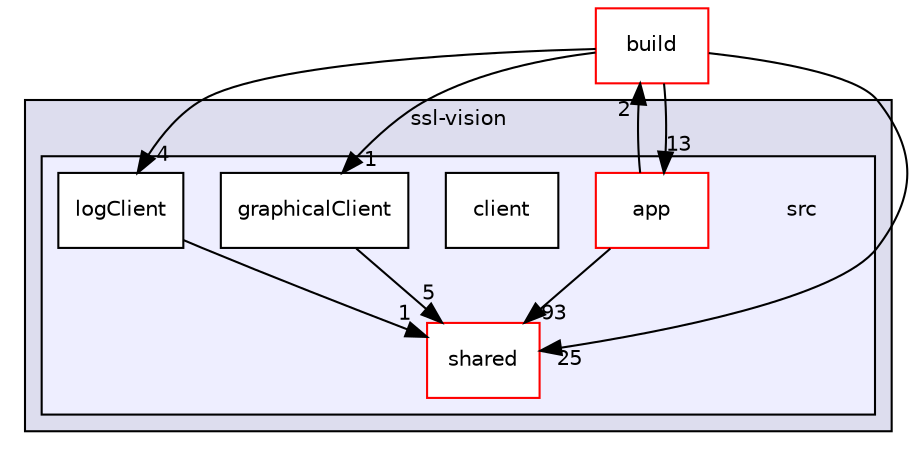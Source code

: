 digraph "ssl-vision/src" {
  compound=true
  node [ fontsize="10", fontname="Helvetica"];
  edge [ labelfontsize="10", labelfontname="Helvetica"];
  subgraph clusterdir_8a37fb72858324e0476265f1c6db5619 {
    graph [ bgcolor="#ddddee", pencolor="black", label="ssl-vision" fontname="Helvetica", fontsize="10", URL="dir_8a37fb72858324e0476265f1c6db5619.html"]
  subgraph clusterdir_bcadbfb4438c878576aec4f093d74922 {
    graph [ bgcolor="#eeeeff", pencolor="black", label="" URL="dir_bcadbfb4438c878576aec4f093d74922.html"];
    dir_bcadbfb4438c878576aec4f093d74922 [shape=plaintext label="src"];
    dir_87a81216c11eee846bc186429501f36c [shape=box label="app" color="red" fillcolor="white" style="filled" URL="dir_87a81216c11eee846bc186429501f36c.html"];
    dir_a0dc41a9f16454dd7190600e234fbf40 [shape=box label="client" color="black" fillcolor="white" style="filled" URL="dir_a0dc41a9f16454dd7190600e234fbf40.html"];
    dir_426133cb583d0bf2c734c326d9c6acc7 [shape=box label="graphicalClient" color="black" fillcolor="white" style="filled" URL="dir_426133cb583d0bf2c734c326d9c6acc7.html"];
    dir_5fbb49b1a85ddc6c6bacabad6df7ba15 [shape=box label="logClient" color="black" fillcolor="white" style="filled" URL="dir_5fbb49b1a85ddc6c6bacabad6df7ba15.html"];
    dir_8c4c3cdfe414cdc54b23897da338c646 [shape=box label="shared" color="red" fillcolor="white" style="filled" URL="dir_8c4c3cdfe414cdc54b23897da338c646.html"];
  }
  }
  dir_d216261aa5b7fc877ee949d93613c935 [shape=box label="build" fillcolor="white" style="filled" color="red" URL="dir_d216261aa5b7fc877ee949d93613c935.html"];
  dir_87a81216c11eee846bc186429501f36c->dir_d216261aa5b7fc877ee949d93613c935 [headlabel="2", labeldistance=1.5 headhref="dir_000019_000049.html"];
  dir_87a81216c11eee846bc186429501f36c->dir_8c4c3cdfe414cdc54b23897da338c646 [headlabel="93", labeldistance=1.5 headhref="dir_000019_000029.html"];
  dir_d216261aa5b7fc877ee949d93613c935->dir_87a81216c11eee846bc186429501f36c [headlabel="13", labeldistance=1.5 headhref="dir_000049_000019.html"];
  dir_d216261aa5b7fc877ee949d93613c935->dir_5fbb49b1a85ddc6c6bacabad6df7ba15 [headlabel="4", labeldistance=1.5 headhref="dir_000049_000022.html"];
  dir_d216261aa5b7fc877ee949d93613c935->dir_8c4c3cdfe414cdc54b23897da338c646 [headlabel="25", labeldistance=1.5 headhref="dir_000049_000029.html"];
  dir_d216261aa5b7fc877ee949d93613c935->dir_426133cb583d0bf2c734c326d9c6acc7 [headlabel="1", labeldistance=1.5 headhref="dir_000049_000021.html"];
  dir_5fbb49b1a85ddc6c6bacabad6df7ba15->dir_8c4c3cdfe414cdc54b23897da338c646 [headlabel="1", labeldistance=1.5 headhref="dir_000022_000029.html"];
  dir_426133cb583d0bf2c734c326d9c6acc7->dir_8c4c3cdfe414cdc54b23897da338c646 [headlabel="5", labeldistance=1.5 headhref="dir_000021_000029.html"];
}
